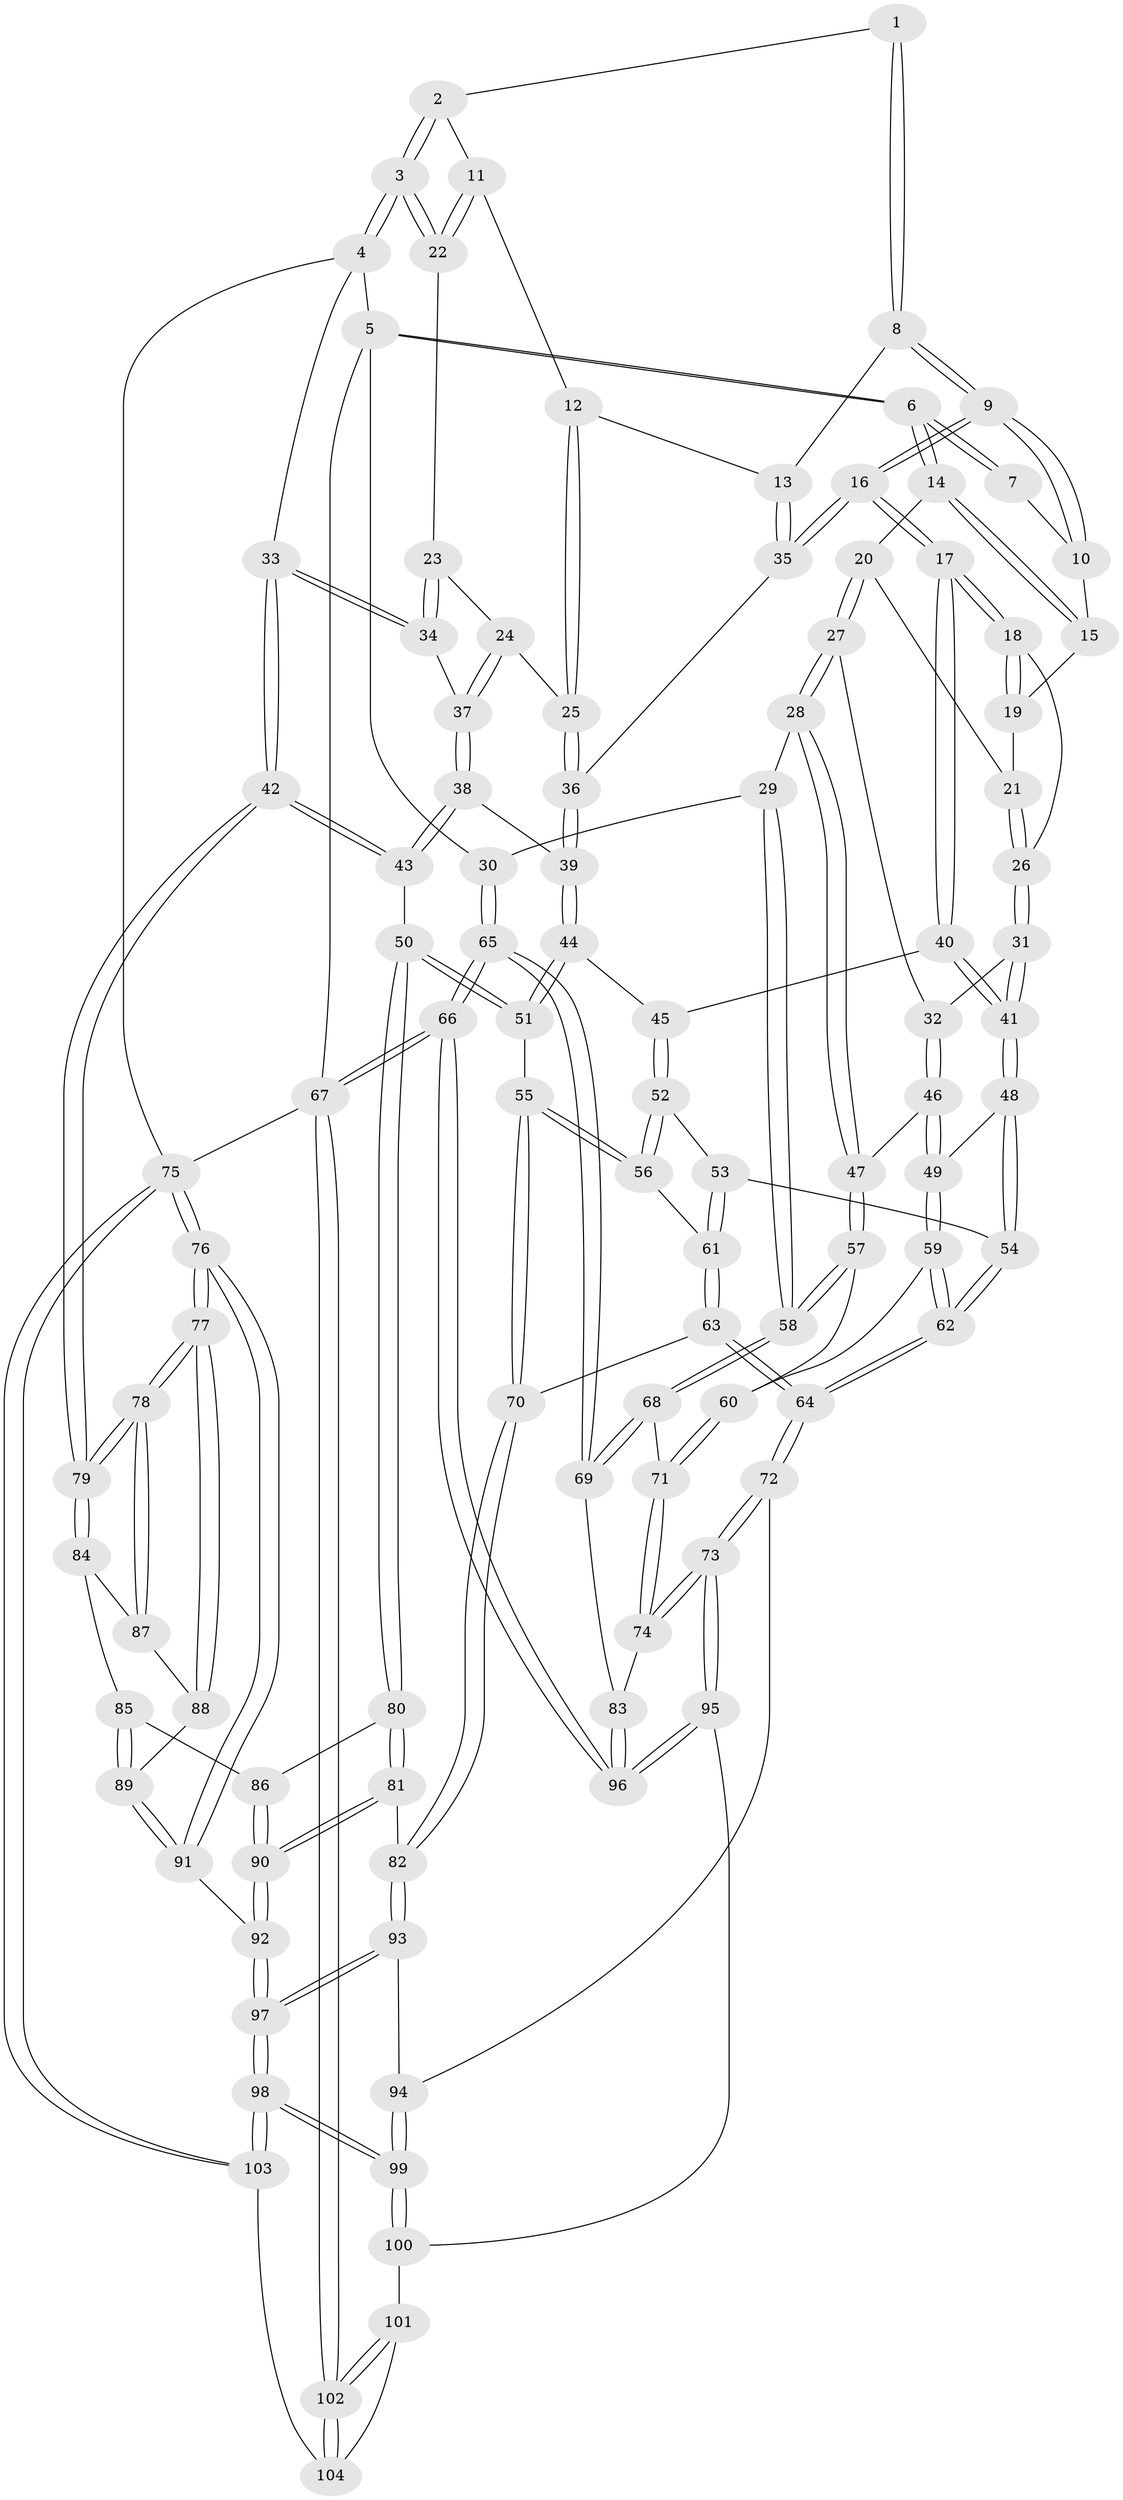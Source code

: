 // Generated by graph-tools (version 1.1) at 2025/38/03/09/25 02:38:46]
// undirected, 104 vertices, 257 edges
graph export_dot {
graph [start="1"]
  node [color=gray90,style=filled];
  1 [pos="+0.5720737594634938+0"];
  2 [pos="+0.7277673574887846+0"];
  3 [pos="+1+0"];
  4 [pos="+1+0"];
  5 [pos="+0+0"];
  6 [pos="+0+0"];
  7 [pos="+0.4876052267294939+0"];
  8 [pos="+0.5587984520722584+0.04782365311656237"];
  9 [pos="+0.4885495098787748+0.1656304544625272"];
  10 [pos="+0.37432776771003745+0.03815180997200883"];
  11 [pos="+0.7430033526630155+0.08549131220305511"];
  12 [pos="+0.740876350089845+0.10238164592083888"];
  13 [pos="+0.667781328794834+0.17450220870713"];
  14 [pos="+0.051179911626464535+0"];
  15 [pos="+0.35377354296379865+0.05805781209224112"];
  16 [pos="+0.4681736081403279+0.25844951959834667"];
  17 [pos="+0.4670155088236517+0.2595566955810269"];
  18 [pos="+0.4089365766094054+0.22816957667558188"];
  19 [pos="+0.3388567557879113+0.09134666790833998"];
  20 [pos="+0.12898259770644668+0.06785415804527893"];
  21 [pos="+0.26301286691302755+0.1265803200818615"];
  22 [pos="+0.9281353946980282+0.10877523525202451"];
  23 [pos="+0.9190868328614847+0.1279466729567184"];
  24 [pos="+0.8436476439606618+0.19146570384517533"];
  25 [pos="+0.8354974153476245+0.19052308812207225"];
  26 [pos="+0.2817476351830688+0.221019690953592"];
  27 [pos="+0.14785808628753647+0.2733338297247614"];
  28 [pos="+0.016587669684964803+0.3407363765062167"];
  29 [pos="+0+0.3306393046754746"];
  30 [pos="+0+0.3137573664016518"];
  31 [pos="+0.2083487602421619+0.286194224363088"];
  32 [pos="+0.19199368630612565+0.2865144651111747"];
  33 [pos="+1+0.36410723105445614"];
  34 [pos="+0.9852726122080794+0.2659206409829571"];
  35 [pos="+0.6597033996352418+0.23436439406182102"];
  36 [pos="+0.6946186193958704+0.26922945933179904"];
  37 [pos="+0.8744353043085993+0.29184253989815273"];
  38 [pos="+0.8518226936812373+0.3448499009068006"];
  39 [pos="+0.707563743522194+0.3104385877586507"];
  40 [pos="+0.4586066749958442+0.3173468544588087"];
  41 [pos="+0.32550280469079934+0.38462216868916405"];
  42 [pos="+1+0.4727388120813865"];
  43 [pos="+0.9069963549365168+0.49144522612167313"];
  44 [pos="+0.682344044712091+0.37526707224352307"];
  45 [pos="+0.47241012341311583+0.34025608536424995"];
  46 [pos="+0.19252256870644846+0.44266388277876884"];
  47 [pos="+0.10758386386295461+0.4564682596395649"];
  48 [pos="+0.3004674320223464+0.45573484172170325"];
  49 [pos="+0.2684119374416192+0.47628609137035066"];
  50 [pos="+0.8100778728671669+0.5641155591845378"];
  51 [pos="+0.6848688114954922+0.5099906124069736"];
  52 [pos="+0.48747035684746826+0.3920635988436773"];
  53 [pos="+0.43672993031297863+0.5032957586588743"];
  54 [pos="+0.3871605392213851+0.518365312690842"];
  55 [pos="+0.6458826500444296+0.5196105314146605"];
  56 [pos="+0.6144697463638552+0.5084466941337712"];
  57 [pos="+0.10248791269804988+0.5229761282656047"];
  58 [pos="+0.07190508696791557+0.5615934256756158"];
  59 [pos="+0.25017318569360136+0.5331654578070397"];
  60 [pos="+0.2165639388919166+0.5605083036101949"];
  61 [pos="+0.48515708938858776+0.5500209447192527"];
  62 [pos="+0.36656328295100704+0.6521076190731704"];
  63 [pos="+0.465900785558935+0.658130876066431"];
  64 [pos="+0.3797671720737616+0.7018950216373974"];
  65 [pos="+0+0.7474484955807601"];
  66 [pos="+0+1"];
  67 [pos="+0+1"];
  68 [pos="+0.057439646468781386+0.5853433885261948"];
  69 [pos="+0+0.6713538943570246"];
  70 [pos="+0.5690723846228698+0.6625706283080478"];
  71 [pos="+0.1996192832517248+0.6323059879539398"];
  72 [pos="+0.36525919708143145+0.7311514916514004"];
  73 [pos="+0.3487988413016243+0.7459423219550914"];
  74 [pos="+0.2069767916746398+0.6653141923114902"];
  75 [pos="+1+1"];
  76 [pos="+1+1"];
  77 [pos="+1+0.9373643768091665"];
  78 [pos="+1+0.6656620540872257"];
  79 [pos="+1+0.6529574058299782"];
  80 [pos="+0.8103123140547787+0.582973469987894"];
  81 [pos="+0.6518546107626263+0.7138720236272795"];
  82 [pos="+0.5962616963937172+0.7068450616477764"];
  83 [pos="+0.15061323913816388+0.6983970219488863"];
  84 [pos="+0.8998124163767476+0.6748520301143751"];
  85 [pos="+0.8214912867718595+0.599319976642284"];
  86 [pos="+0.8104379243561461+0.583429586344593"];
  87 [pos="+0.9343411334258753+0.7389021128720789"];
  88 [pos="+0.9198884654780007+0.7956020875593848"];
  89 [pos="+0.8644963745600356+0.8355388215345534"];
  90 [pos="+0.7391384406272233+0.8248074740329078"];
  91 [pos="+0.8440476181501214+0.8633101126838584"];
  92 [pos="+0.7459732621352405+0.8771317144975148"];
  93 [pos="+0.5693432178086294+0.7981614435174977"];
  94 [pos="+0.4728696511731237+0.7793829242036994"];
  95 [pos="+0.3320691470597366+0.7935921310180726"];
  96 [pos="+0.16081305109311+0.8675588660086659"];
  97 [pos="+0.6480062401000616+0.9769231698930037"];
  98 [pos="+0.5925710240267721+1"];
  99 [pos="+0.5389958299338056+1"];
  100 [pos="+0.3539627313076489+0.8438340199508777"];
  101 [pos="+0.33005673976844313+0.8964260183594922"];
  102 [pos="+0+1"];
  103 [pos="+0.5912439394850475+1"];
  104 [pos="+0.2787711334231706+1"];
  1 -- 2;
  1 -- 8;
  1 -- 8;
  2 -- 3;
  2 -- 3;
  2 -- 11;
  3 -- 4;
  3 -- 4;
  3 -- 22;
  3 -- 22;
  4 -- 5;
  4 -- 33;
  4 -- 75;
  5 -- 6;
  5 -- 6;
  5 -- 30;
  5 -- 67;
  6 -- 7;
  6 -- 7;
  6 -- 14;
  6 -- 14;
  7 -- 10;
  8 -- 9;
  8 -- 9;
  8 -- 13;
  9 -- 10;
  9 -- 10;
  9 -- 16;
  9 -- 16;
  10 -- 15;
  11 -- 12;
  11 -- 22;
  11 -- 22;
  12 -- 13;
  12 -- 25;
  12 -- 25;
  13 -- 35;
  13 -- 35;
  14 -- 15;
  14 -- 15;
  14 -- 20;
  15 -- 19;
  16 -- 17;
  16 -- 17;
  16 -- 35;
  16 -- 35;
  17 -- 18;
  17 -- 18;
  17 -- 40;
  17 -- 40;
  18 -- 19;
  18 -- 19;
  18 -- 26;
  19 -- 21;
  20 -- 21;
  20 -- 27;
  20 -- 27;
  21 -- 26;
  21 -- 26;
  22 -- 23;
  23 -- 24;
  23 -- 34;
  23 -- 34;
  24 -- 25;
  24 -- 37;
  24 -- 37;
  25 -- 36;
  25 -- 36;
  26 -- 31;
  26 -- 31;
  27 -- 28;
  27 -- 28;
  27 -- 32;
  28 -- 29;
  28 -- 47;
  28 -- 47;
  29 -- 30;
  29 -- 58;
  29 -- 58;
  30 -- 65;
  30 -- 65;
  31 -- 32;
  31 -- 41;
  31 -- 41;
  32 -- 46;
  32 -- 46;
  33 -- 34;
  33 -- 34;
  33 -- 42;
  33 -- 42;
  34 -- 37;
  35 -- 36;
  36 -- 39;
  36 -- 39;
  37 -- 38;
  37 -- 38;
  38 -- 39;
  38 -- 43;
  38 -- 43;
  39 -- 44;
  39 -- 44;
  40 -- 41;
  40 -- 41;
  40 -- 45;
  41 -- 48;
  41 -- 48;
  42 -- 43;
  42 -- 43;
  42 -- 79;
  42 -- 79;
  43 -- 50;
  44 -- 45;
  44 -- 51;
  44 -- 51;
  45 -- 52;
  45 -- 52;
  46 -- 47;
  46 -- 49;
  46 -- 49;
  47 -- 57;
  47 -- 57;
  48 -- 49;
  48 -- 54;
  48 -- 54;
  49 -- 59;
  49 -- 59;
  50 -- 51;
  50 -- 51;
  50 -- 80;
  50 -- 80;
  51 -- 55;
  52 -- 53;
  52 -- 56;
  52 -- 56;
  53 -- 54;
  53 -- 61;
  53 -- 61;
  54 -- 62;
  54 -- 62;
  55 -- 56;
  55 -- 56;
  55 -- 70;
  55 -- 70;
  56 -- 61;
  57 -- 58;
  57 -- 58;
  57 -- 60;
  58 -- 68;
  58 -- 68;
  59 -- 60;
  59 -- 62;
  59 -- 62;
  60 -- 71;
  60 -- 71;
  61 -- 63;
  61 -- 63;
  62 -- 64;
  62 -- 64;
  63 -- 64;
  63 -- 64;
  63 -- 70;
  64 -- 72;
  64 -- 72;
  65 -- 66;
  65 -- 66;
  65 -- 69;
  65 -- 69;
  66 -- 67;
  66 -- 67;
  66 -- 96;
  66 -- 96;
  67 -- 102;
  67 -- 102;
  67 -- 75;
  68 -- 69;
  68 -- 69;
  68 -- 71;
  69 -- 83;
  70 -- 82;
  70 -- 82;
  71 -- 74;
  71 -- 74;
  72 -- 73;
  72 -- 73;
  72 -- 94;
  73 -- 74;
  73 -- 74;
  73 -- 95;
  73 -- 95;
  74 -- 83;
  75 -- 76;
  75 -- 76;
  75 -- 103;
  75 -- 103;
  76 -- 77;
  76 -- 77;
  76 -- 91;
  76 -- 91;
  77 -- 78;
  77 -- 78;
  77 -- 88;
  77 -- 88;
  78 -- 79;
  78 -- 79;
  78 -- 87;
  78 -- 87;
  79 -- 84;
  79 -- 84;
  80 -- 81;
  80 -- 81;
  80 -- 86;
  81 -- 82;
  81 -- 90;
  81 -- 90;
  82 -- 93;
  82 -- 93;
  83 -- 96;
  83 -- 96;
  84 -- 85;
  84 -- 87;
  85 -- 86;
  85 -- 89;
  85 -- 89;
  86 -- 90;
  86 -- 90;
  87 -- 88;
  88 -- 89;
  89 -- 91;
  89 -- 91;
  90 -- 92;
  90 -- 92;
  91 -- 92;
  92 -- 97;
  92 -- 97;
  93 -- 94;
  93 -- 97;
  93 -- 97;
  94 -- 99;
  94 -- 99;
  95 -- 96;
  95 -- 96;
  95 -- 100;
  97 -- 98;
  97 -- 98;
  98 -- 99;
  98 -- 99;
  98 -- 103;
  98 -- 103;
  99 -- 100;
  99 -- 100;
  100 -- 101;
  101 -- 102;
  101 -- 102;
  101 -- 104;
  102 -- 104;
  102 -- 104;
  103 -- 104;
}

